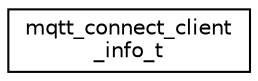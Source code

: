 digraph "Graphical Class Hierarchy"
{
 // LATEX_PDF_SIZE
  edge [fontname="Helvetica",fontsize="10",labelfontname="Helvetica",labelfontsize="10"];
  node [fontname="Helvetica",fontsize="10",shape=record];
  rankdir="LR";
  Node0 [label="mqtt_connect_client\l_info_t",height=0.2,width=0.4,color="black", fillcolor="white", style="filled",URL="$structmqtt__connect__client__info__t.html",tooltip=" "];
}
